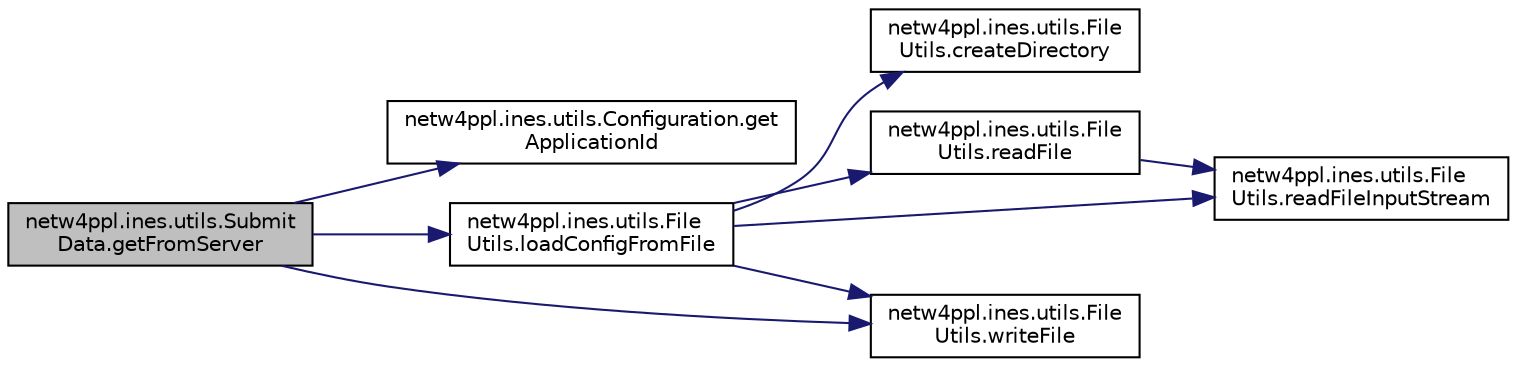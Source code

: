 digraph "netw4ppl.ines.utils.SubmitData.getFromServer"
{
 // LATEX_PDF_SIZE
  edge [fontname="Helvetica",fontsize="10",labelfontname="Helvetica",labelfontsize="10"];
  node [fontname="Helvetica",fontsize="10",shape=record];
  rankdir="LR";
  Node1 [label="netw4ppl.ines.utils.Submit\lData.getFromServer",height=0.2,width=0.4,color="black", fillcolor="grey75", style="filled", fontcolor="black",tooltip=" "];
  Node1 -> Node2 [color="midnightblue",fontsize="10",style="solid"];
  Node2 [label="netw4ppl.ines.utils.Configuration.get\lApplicationId",height=0.2,width=0.4,color="black", fillcolor="white", style="filled",URL="$classnetw4ppl_1_1ines_1_1utils_1_1_configuration.html#a424f19c056f1de2ab994a1c525dd65d8",tooltip=" "];
  Node1 -> Node3 [color="midnightblue",fontsize="10",style="solid"];
  Node3 [label="netw4ppl.ines.utils.File\lUtils.loadConfigFromFile",height=0.2,width=0.4,color="black", fillcolor="white", style="filled",URL="$classnetw4ppl_1_1ines_1_1utils_1_1_file_utils.html#aaf3424c78ffa9395748e9d2e2152884b",tooltip=" "];
  Node3 -> Node4 [color="midnightblue",fontsize="10",style="solid"];
  Node4 [label="netw4ppl.ines.utils.File\lUtils.createDirectory",height=0.2,width=0.4,color="black", fillcolor="white", style="filled",URL="$classnetw4ppl_1_1ines_1_1utils_1_1_file_utils.html#a6dacfea9755bcfe03b4dff7651d6bcda",tooltip=" "];
  Node3 -> Node5 [color="midnightblue",fontsize="10",style="solid"];
  Node5 [label="netw4ppl.ines.utils.File\lUtils.readFile",height=0.2,width=0.4,color="black", fillcolor="white", style="filled",URL="$classnetw4ppl_1_1ines_1_1utils_1_1_file_utils.html#a93166925da21ebeca0d21c662d9941a6",tooltip=" "];
  Node5 -> Node6 [color="midnightblue",fontsize="10",style="solid"];
  Node6 [label="netw4ppl.ines.utils.File\lUtils.readFileInputStream",height=0.2,width=0.4,color="black", fillcolor="white", style="filled",URL="$classnetw4ppl_1_1ines_1_1utils_1_1_file_utils.html#add9253223ad6b9a10af3709933569740",tooltip=" "];
  Node3 -> Node6 [color="midnightblue",fontsize="10",style="solid"];
  Node3 -> Node7 [color="midnightblue",fontsize="10",style="solid"];
  Node7 [label="netw4ppl.ines.utils.File\lUtils.writeFile",height=0.2,width=0.4,color="black", fillcolor="white", style="filled",URL="$classnetw4ppl_1_1ines_1_1utils_1_1_file_utils.html#a1f0aa37b0535d343b6591851cf1c0a56",tooltip=" "];
  Node1 -> Node7 [color="midnightblue",fontsize="10",style="solid"];
}
